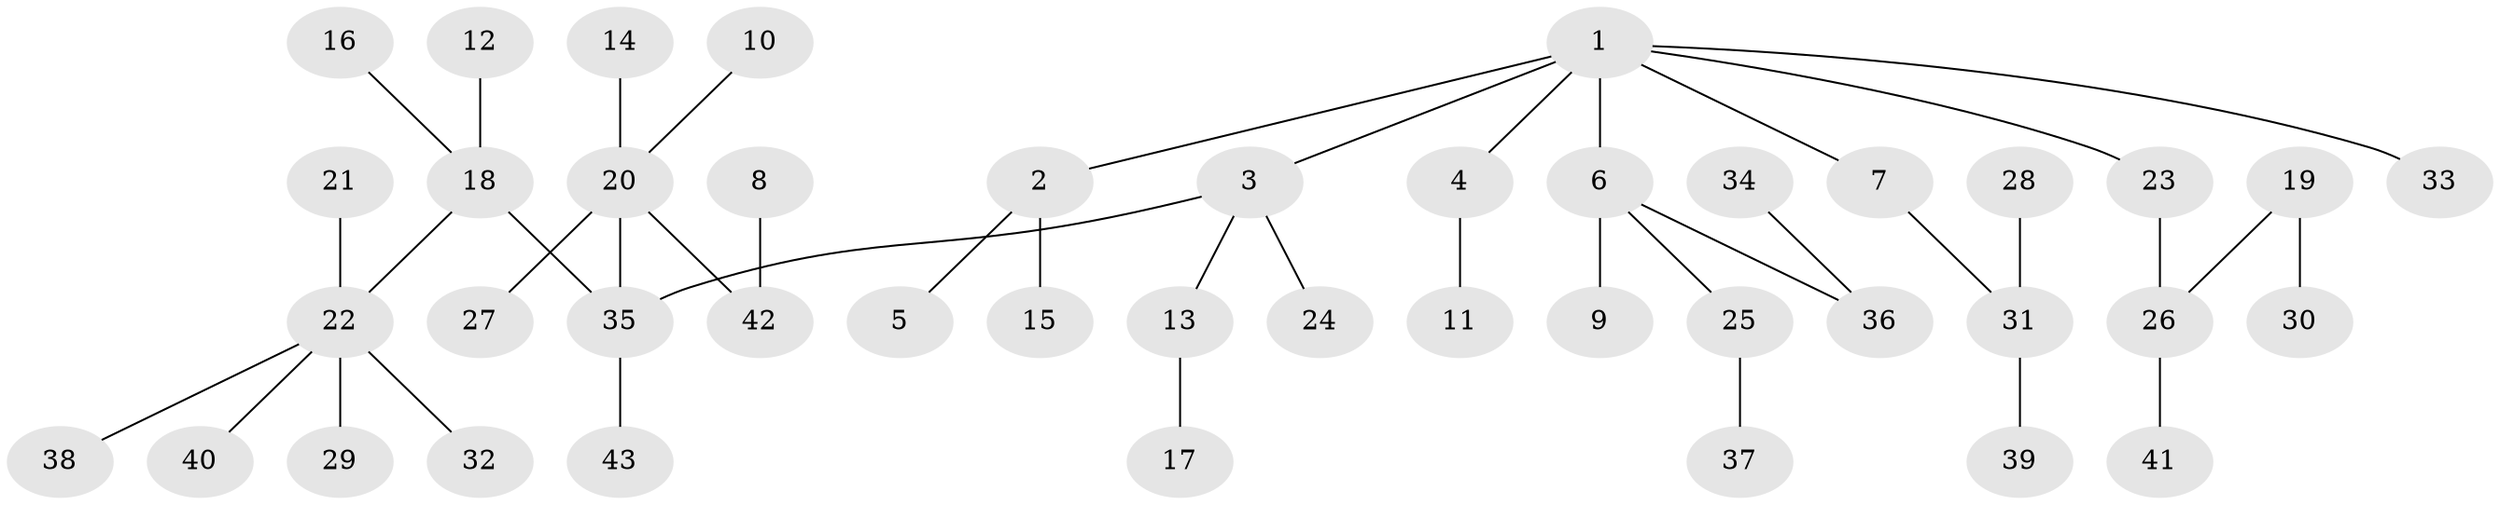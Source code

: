 // original degree distribution, {3: 0.15294117647058825, 7: 0.023529411764705882, 2: 0.3058823529411765, 4: 0.023529411764705882, 1: 0.4588235294117647, 5: 0.023529411764705882, 6: 0.011764705882352941}
// Generated by graph-tools (version 1.1) at 2025/50/03/09/25 03:50:19]
// undirected, 43 vertices, 42 edges
graph export_dot {
graph [start="1"]
  node [color=gray90,style=filled];
  1;
  2;
  3;
  4;
  5;
  6;
  7;
  8;
  9;
  10;
  11;
  12;
  13;
  14;
  15;
  16;
  17;
  18;
  19;
  20;
  21;
  22;
  23;
  24;
  25;
  26;
  27;
  28;
  29;
  30;
  31;
  32;
  33;
  34;
  35;
  36;
  37;
  38;
  39;
  40;
  41;
  42;
  43;
  1 -- 2 [weight=1.0];
  1 -- 3 [weight=1.0];
  1 -- 4 [weight=1.0];
  1 -- 6 [weight=1.0];
  1 -- 7 [weight=1.0];
  1 -- 23 [weight=1.0];
  1 -- 33 [weight=1.0];
  2 -- 5 [weight=1.0];
  2 -- 15 [weight=1.0];
  3 -- 13 [weight=1.0];
  3 -- 24 [weight=1.0];
  3 -- 35 [weight=1.0];
  4 -- 11 [weight=1.0];
  6 -- 9 [weight=1.0];
  6 -- 25 [weight=1.0];
  6 -- 36 [weight=1.0];
  7 -- 31 [weight=1.0];
  8 -- 42 [weight=1.0];
  10 -- 20 [weight=1.0];
  12 -- 18 [weight=1.0];
  13 -- 17 [weight=1.0];
  14 -- 20 [weight=1.0];
  16 -- 18 [weight=1.0];
  18 -- 22 [weight=1.0];
  18 -- 35 [weight=1.0];
  19 -- 26 [weight=1.0];
  19 -- 30 [weight=1.0];
  20 -- 27 [weight=1.0];
  20 -- 35 [weight=1.0];
  20 -- 42 [weight=1.0];
  21 -- 22 [weight=1.0];
  22 -- 29 [weight=1.0];
  22 -- 32 [weight=1.0];
  22 -- 38 [weight=1.0];
  22 -- 40 [weight=1.0];
  23 -- 26 [weight=1.0];
  25 -- 37 [weight=1.0];
  26 -- 41 [weight=1.0];
  28 -- 31 [weight=1.0];
  31 -- 39 [weight=1.0];
  34 -- 36 [weight=1.0];
  35 -- 43 [weight=1.0];
}
